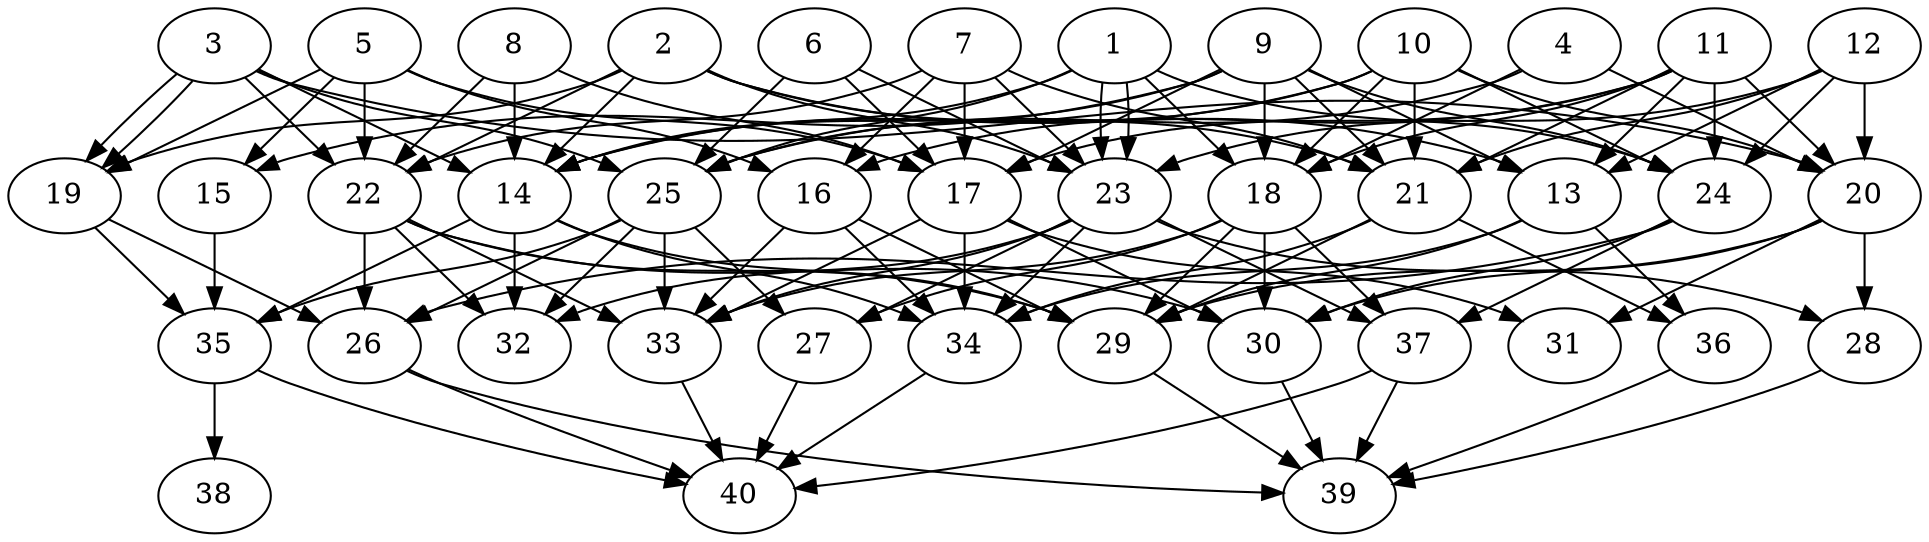 // DAG automatically generated by daggen at Thu Oct  3 14:06:49 2019
// ./daggen --dot -n 40 --ccr 0.3 --fat 0.7 --regular 0.9 --density 0.5 --mindata 5242880 --maxdata 52428800 
digraph G {
  1 [size="119019520", alpha="0.18", expect_size="35705856"] 
  1 -> 14 [size ="35705856"]
  1 -> 18 [size ="35705856"]
  1 -> 23 [size ="35705856"]
  1 -> 23 [size ="35705856"]
  1 -> 24 [size ="35705856"]
  1 -> 25 [size ="35705856"]
  2 [size="97024000", alpha="0.15", expect_size="29107200"] 
  2 -> 13 [size ="29107200"]
  2 -> 14 [size ="29107200"]
  2 -> 19 [size ="29107200"]
  2 -> 21 [size ="29107200"]
  2 -> 22 [size ="29107200"]
  2 -> 23 [size ="29107200"]
  3 [size="25432747", alpha="0.19", expect_size="7629824"] 
  3 -> 14 [size ="7629824"]
  3 -> 19 [size ="7629824"]
  3 -> 19 [size ="7629824"]
  3 -> 20 [size ="7629824"]
  3 -> 22 [size ="7629824"]
  3 -> 25 [size ="7629824"]
  4 [size="120490667", alpha="0.14", expect_size="36147200"] 
  4 -> 18 [size ="36147200"]
  4 -> 20 [size ="36147200"]
  4 -> 25 [size ="36147200"]
  5 [size="92948480", alpha="0.14", expect_size="27884544"] 
  5 -> 15 [size ="27884544"]
  5 -> 16 [size ="27884544"]
  5 -> 17 [size ="27884544"]
  5 -> 19 [size ="27884544"]
  5 -> 22 [size ="27884544"]
  6 [size="166912000", alpha="0.09", expect_size="50073600"] 
  6 -> 17 [size ="50073600"]
  6 -> 23 [size ="50073600"]
  6 -> 25 [size ="50073600"]
  7 [size="100495360", alpha="0.17", expect_size="30148608"] 
  7 -> 16 [size ="30148608"]
  7 -> 17 [size ="30148608"]
  7 -> 21 [size ="30148608"]
  7 -> 22 [size ="30148608"]
  7 -> 23 [size ="30148608"]
  8 [size="75888640", alpha="0.17", expect_size="22766592"] 
  8 -> 14 [size ="22766592"]
  8 -> 17 [size ="22766592"]
  8 -> 22 [size ="22766592"]
  9 [size="31160320", alpha="0.02", expect_size="9348096"] 
  9 -> 13 [size ="9348096"]
  9 -> 14 [size ="9348096"]
  9 -> 15 [size ="9348096"]
  9 -> 17 [size ="9348096"]
  9 -> 18 [size ="9348096"]
  9 -> 21 [size ="9348096"]
  9 -> 24 [size ="9348096"]
  10 [size="63211520", alpha="0.09", expect_size="18963456"] 
  10 -> 14 [size ="18963456"]
  10 -> 18 [size ="18963456"]
  10 -> 20 [size ="18963456"]
  10 -> 21 [size ="18963456"]
  10 -> 24 [size ="18963456"]
  10 -> 25 [size ="18963456"]
  11 [size="43178667", alpha="0.15", expect_size="12953600"] 
  11 -> 13 [size ="12953600"]
  11 -> 16 [size ="12953600"]
  11 -> 17 [size ="12953600"]
  11 -> 18 [size ="12953600"]
  11 -> 20 [size ="12953600"]
  11 -> 21 [size ="12953600"]
  11 -> 24 [size ="12953600"]
  12 [size="27279360", alpha="0.16", expect_size="8183808"] 
  12 -> 13 [size ="8183808"]
  12 -> 20 [size ="8183808"]
  12 -> 21 [size ="8183808"]
  12 -> 23 [size ="8183808"]
  12 -> 24 [size ="8183808"]
  13 [size="146261333", alpha="0.15", expect_size="43878400"] 
  13 -> 29 [size ="43878400"]
  13 -> 34 [size ="43878400"]
  13 -> 36 [size ="43878400"]
  14 [size="139973973", alpha="0.06", expect_size="41992192"] 
  14 -> 29 [size ="41992192"]
  14 -> 32 [size ="41992192"]
  14 -> 34 [size ="41992192"]
  14 -> 35 [size ="41992192"]
  15 [size="94033920", alpha="0.10", expect_size="28210176"] 
  15 -> 35 [size ="28210176"]
  16 [size="47066453", alpha="0.16", expect_size="14119936"] 
  16 -> 29 [size ="14119936"]
  16 -> 33 [size ="14119936"]
  16 -> 34 [size ="14119936"]
  17 [size="116893013", alpha="0.00", expect_size="35067904"] 
  17 -> 30 [size ="35067904"]
  17 -> 31 [size ="35067904"]
  17 -> 33 [size ="35067904"]
  17 -> 34 [size ="35067904"]
  18 [size="89698987", alpha="0.12", expect_size="26909696"] 
  18 -> 27 [size ="26909696"]
  18 -> 29 [size ="26909696"]
  18 -> 30 [size ="26909696"]
  18 -> 33 [size ="26909696"]
  18 -> 37 [size ="26909696"]
  19 [size="64945493", alpha="0.03", expect_size="19483648"] 
  19 -> 26 [size ="19483648"]
  19 -> 35 [size ="19483648"]
  20 [size="81158827", alpha="0.12", expect_size="24347648"] 
  20 -> 28 [size ="24347648"]
  20 -> 29 [size ="24347648"]
  20 -> 30 [size ="24347648"]
  20 -> 31 [size ="24347648"]
  21 [size="148288853", alpha="0.13", expect_size="44486656"] 
  21 -> 29 [size ="44486656"]
  21 -> 34 [size ="44486656"]
  21 -> 36 [size ="44486656"]
  22 [size="109649920", alpha="0.04", expect_size="32894976"] 
  22 -> 26 [size ="32894976"]
  22 -> 29 [size ="32894976"]
  22 -> 30 [size ="32894976"]
  22 -> 32 [size ="32894976"]
  22 -> 33 [size ="32894976"]
  23 [size="76366507", alpha="0.17", expect_size="22909952"] 
  23 -> 27 [size ="22909952"]
  23 -> 28 [size ="22909952"]
  23 -> 32 [size ="22909952"]
  23 -> 33 [size ="22909952"]
  23 -> 34 [size ="22909952"]
  23 -> 37 [size ="22909952"]
  24 [size="35136853", alpha="0.02", expect_size="10541056"] 
  24 -> 26 [size ="10541056"]
  24 -> 30 [size ="10541056"]
  24 -> 37 [size ="10541056"]
  25 [size="78991360", alpha="0.17", expect_size="23697408"] 
  25 -> 26 [size ="23697408"]
  25 -> 27 [size ="23697408"]
  25 -> 32 [size ="23697408"]
  25 -> 33 [size ="23697408"]
  25 -> 35 [size ="23697408"]
  26 [size="158532267", alpha="0.12", expect_size="47559680"] 
  26 -> 39 [size ="47559680"]
  26 -> 40 [size ="47559680"]
  27 [size="124648107", alpha="0.16", expect_size="37394432"] 
  27 -> 40 [size ="37394432"]
  28 [size="126498133", alpha="0.08", expect_size="37949440"] 
  28 -> 39 [size ="37949440"]
  29 [size="62269440", alpha="0.02", expect_size="18680832"] 
  29 -> 39 [size ="18680832"]
  30 [size="86674773", alpha="0.02", expect_size="26002432"] 
  30 -> 39 [size ="26002432"]
  31 [size="19913387", alpha="0.05", expect_size="5974016"] 
  32 [size="120814933", alpha="0.09", expect_size="36244480"] 
  33 [size="154354347", alpha="0.10", expect_size="46306304"] 
  33 -> 40 [size ="46306304"]
  34 [size="128494933", alpha="0.06", expect_size="38548480"] 
  34 -> 40 [size ="38548480"]
  35 [size="146247680", alpha="0.12", expect_size="43874304"] 
  35 -> 38 [size ="43874304"]
  35 -> 40 [size ="43874304"]
  36 [size="125801813", alpha="0.01", expect_size="37740544"] 
  36 -> 39 [size ="37740544"]
  37 [size="59310080", alpha="0.04", expect_size="17793024"] 
  37 -> 39 [size ="17793024"]
  37 -> 40 [size ="17793024"]
  38 [size="29794987", alpha="0.15", expect_size="8938496"] 
  39 [size="95668907", alpha="0.13", expect_size="28700672"] 
  40 [size="113329493", alpha="0.18", expect_size="33998848"] 
}
